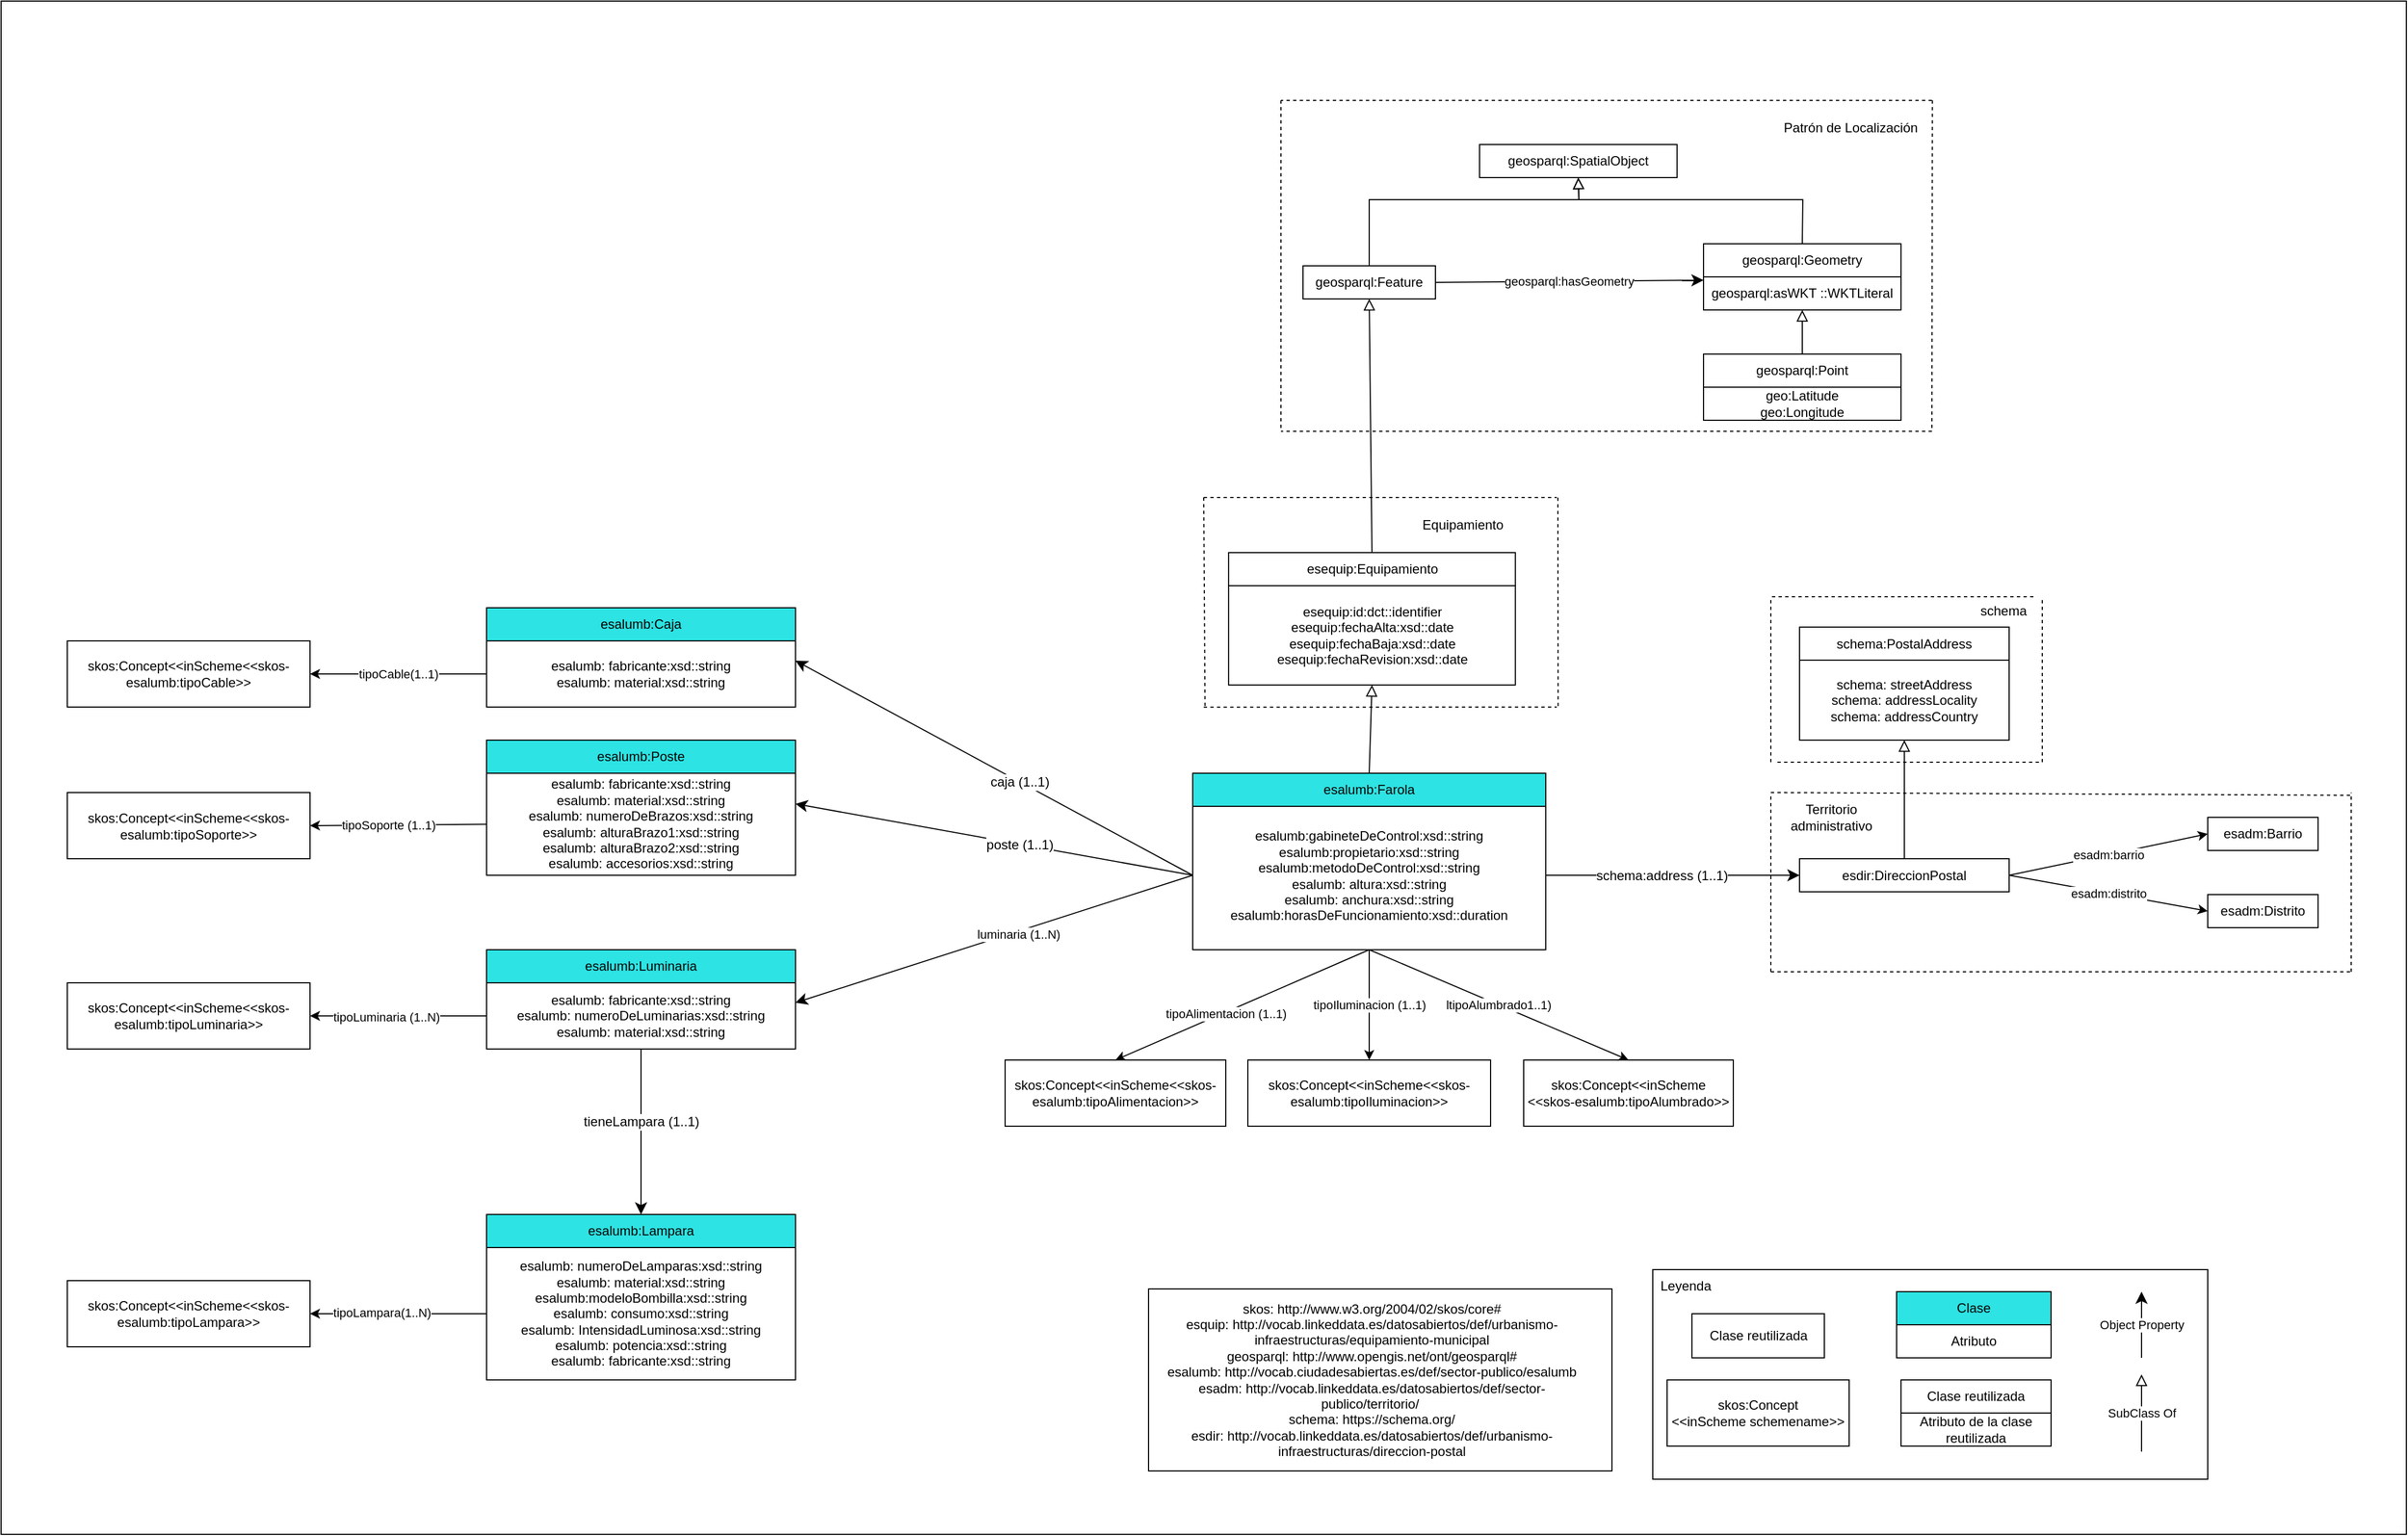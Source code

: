 <mxfile version="18.0.1" type="device"><diagram id="e428gesRJKgHhVkrDnYT" name="Página-2"><mxGraphModel dx="2932" dy="1818" grid="1" gridSize="10" guides="1" tooltips="1" connect="1" arrows="1" fold="1" page="1" pageScale="1" pageWidth="827" pageHeight="1169" math="0" shadow="0"><root><mxCell id="gFt_EBzvBKmSdwnH_T5e-0"/><mxCell id="gFt_EBzvBKmSdwnH_T5e-1" parent="gFt_EBzvBKmSdwnH_T5e-0"/><mxCell id="XdEI5NDgZPeJ_UVLR51M-0" value="" style="rounded=0;whiteSpace=wrap;html=1;" vertex="1" parent="gFt_EBzvBKmSdwnH_T5e-1"><mxGeometry x="-1190" y="-240" width="2180" height="1390" as="geometry"/></mxCell><mxCell id="wOGgkQfPhAHRgsVjdHP_-0" value="&lt;span&gt;esalumb:gabineteDeControl:xsd::string&lt;/span&gt;&lt;u&gt;&lt;br&gt;&lt;/u&gt;esalumb:propietario:xsd::string&lt;br&gt;esalumb:metodoDeControl:xsd::string&lt;br&gt;esalumb: altura:xsd::string&lt;br&gt;esalumb: anchura:xsd::string&lt;br&gt;esalumb:horasDeFuncionamiento:xsd::duration&lt;span&gt;&lt;br&gt;&lt;/span&gt;" style="rounded=0;whiteSpace=wrap;html=1;snapToPoint=1;points=[[0.1,0],[0.2,0],[0.3,0],[0.4,0],[0.5,0],[0.6,0],[0.7,0],[0.8,0],[0.9,0],[0,0.1],[0,0.3],[0,0.5],[0,0.7],[0,0.9],[0.1,1],[0.2,1],[0.3,1],[0.4,1],[0.5,1],[0.6,1],[0.7,1],[0.8,1],[0.9,1],[1,0.1],[1,0.3],[1,0.5],[1,0.7],[1,0.9]];" parent="gFt_EBzvBKmSdwnH_T5e-1" vertex="1"><mxGeometry x="-110" y="485" width="320" height="135" as="geometry"/></mxCell><mxCell id="wOGgkQfPhAHRgsVjdHP_-1" value="esalumb:Farola" style="rounded=0;whiteSpace=wrap;html=1;snapToPoint=1;points=[[0.1,0],[0.2,0],[0.3,0],[0.4,0],[0.5,0],[0.6,0],[0.7,0],[0.8,0],[0.9,0],[0,0.1],[0,0.3],[0,0.5],[0,0.7],[0,0.9],[0.1,1],[0.2,1],[0.3,1],[0.4,1],[0.5,1],[0.6,1],[0.7,1],[0.8,1],[0.9,1],[1,0.1],[1,0.3],[1,0.5],[1,0.7],[1,0.9]];fillColor=#2DE3E3;" parent="gFt_EBzvBKmSdwnH_T5e-1" vertex="1"><mxGeometry x="-110" y="460" width="320" height="30" as="geometry"/></mxCell><mxCell id="wOGgkQfPhAHRgsVjdHP_-4" value="esdir:DireccionPostal" style="rounded=0;whiteSpace=wrap;html=1;snapToPoint=1;points=[[0.1,0],[0.2,0],[0.3,0],[0.4,0],[0.5,0],[0.6,0],[0.7,0],[0.8,0],[0.9,0],[0,0.1],[0,0.3],[0,0.5],[0,0.7],[0,0.9],[0.1,1],[0.2,1],[0.3,1],[0.4,1],[0.5,1],[0.6,1],[0.7,1],[0.8,1],[0.9,1],[1,0.1],[1,0.3],[1,0.5],[1,0.7],[1,0.9]];fillColor=#FFFFFF;" parent="gFt_EBzvBKmSdwnH_T5e-1" vertex="1"><mxGeometry x="440" y="537.5" width="190" height="30" as="geometry"/></mxCell><mxCell id="DPqcts68qOre62kYzFas-4" style="edgeStyle=orthogonalEdgeStyle;rounded=0;orthogonalLoop=1;jettySize=auto;html=1;exitX=0.5;exitY=1;exitDx=0;exitDy=0;" parent="gFt_EBzvBKmSdwnH_T5e-1" source="wOGgkQfPhAHRgsVjdHP_-0" target="wOGgkQfPhAHRgsVjdHP_-0" edge="1"><mxGeometry relative="1" as="geometry"/></mxCell><mxCell id="qGrU05ty7huBXTV7_1Z9-4" value="esalumb: fabricante:xsd::string&lt;br&gt;esalumb: material:xsd::string" style="rounded=0;whiteSpace=wrap;html=1;snapToPoint=1;points=[[0.1,0],[0.2,0],[0.3,0],[0.4,0],[0.5,0],[0.6,0],[0.7,0],[0.8,0],[0.9,0],[0,0.1],[0,0.3],[0,0.5],[0,0.7],[0,0.9],[0.1,1],[0.2,1],[0.3,1],[0.4,1],[0.5,1],[0.6,1],[0.7,1],[0.8,1],[0.9,1],[1,0.1],[1,0.3],[1,0.5],[1,0.7],[1,0.9]];fillColor=#FFFFFF;" parent="gFt_EBzvBKmSdwnH_T5e-1" vertex="1"><mxGeometry x="-750" y="340" width="280" height="60" as="geometry"/></mxCell><mxCell id="qGrU05ty7huBXTV7_1Z9-5" value="esalumb:Caja" style="rounded=0;whiteSpace=wrap;html=1;snapToPoint=1;points=[[0.1,0],[0.2,0],[0.3,0],[0.4,0],[0.5,0],[0.6,0],[0.7,0],[0.8,0],[0.9,0],[0,0.1],[0,0.3],[0,0.5],[0,0.7],[0,0.9],[0.1,1],[0.2,1],[0.3,1],[0.4,1],[0.5,1],[0.6,1],[0.7,1],[0.8,1],[0.9,1],[1,0.1],[1,0.3],[1,0.5],[1,0.7],[1,0.9]];fillColor=#2DE3E3;" parent="gFt_EBzvBKmSdwnH_T5e-1" vertex="1"><mxGeometry x="-750" y="310" width="280" height="30" as="geometry"/></mxCell><mxCell id="qGrU05ty7huBXTV7_1Z9-6" value="esalumb: fabricante:xsd::string&lt;br&gt;esalumb: material:xsd::string&lt;br&gt;esalumb: numeroDeBrazos:xsd::string&lt;br&gt;esalumb: alturaBrazo1:xsd::string&lt;br&gt;esalumb: alturaBrazo2:xsd::string&lt;br&gt;esalumb: accesorios:xsd::string&lt;span&gt;&lt;br&gt;&lt;/span&gt;" style="rounded=0;whiteSpace=wrap;html=1;snapToPoint=1;points=[[0.1,0],[0.2,0],[0.3,0],[0.4,0],[0.5,0],[0.6,0],[0.7,0],[0.8,0],[0.9,0],[0,0.1],[0,0.3],[0,0.5],[0,0.7],[0,0.9],[0.1,1],[0.2,1],[0.3,1],[0.4,1],[0.5,1],[0.6,1],[0.7,1],[0.8,1],[0.9,1],[1,0.1],[1,0.3],[1,0.5],[1,0.7],[1,0.9]];fillColor=#FFFFFF;" parent="gFt_EBzvBKmSdwnH_T5e-1" vertex="1"><mxGeometry x="-750" y="460" width="280" height="92.5" as="geometry"/></mxCell><mxCell id="qGrU05ty7huBXTV7_1Z9-7" value="esalumb&lt;span&gt;:Poste&lt;/span&gt;" style="rounded=0;whiteSpace=wrap;html=1;snapToPoint=1;points=[[0.1,0],[0.2,0],[0.3,0],[0.4,0],[0.5,0],[0.6,0],[0.7,0],[0.8,0],[0.9,0],[0,0.1],[0,0.3],[0,0.5],[0,0.7],[0,0.9],[0.1,1],[0.2,1],[0.3,1],[0.4,1],[0.5,1],[0.6,1],[0.7,1],[0.8,1],[0.9,1],[1,0.1],[1,0.3],[1,0.5],[1,0.7],[1,0.9]];fillColor=#2DE3E3;" parent="gFt_EBzvBKmSdwnH_T5e-1" vertex="1"><mxGeometry x="-750" y="430" width="280" height="30" as="geometry"/></mxCell><mxCell id="qGrU05ty7huBXTV7_1Z9-10" value="esalumb: fabricante:xsd::string&lt;br&gt;esalumb: numeroDeLuminarias:xsd::string&lt;br&gt;esalumb: material:xsd::string&lt;span&gt;&lt;br&gt;&lt;/span&gt;" style="rounded=0;whiteSpace=wrap;html=1;snapToPoint=1;points=[[0.1,0],[0.2,0],[0.3,0],[0.4,0],[0.5,0],[0.6,0],[0.7,0],[0.8,0],[0.9,0],[0,0.1],[0,0.3],[0,0.5],[0,0.7],[0,0.9],[0.1,1],[0.2,1],[0.3,1],[0.4,1],[0.5,1],[0.6,1],[0.7,1],[0.8,1],[0.9,1],[1,0.1],[1,0.3],[1,0.5],[1,0.7],[1,0.9]];fillColor=#FFFFFF;" parent="gFt_EBzvBKmSdwnH_T5e-1" vertex="1"><mxGeometry x="-750" y="650" width="280" height="60" as="geometry"/></mxCell><mxCell id="qGrU05ty7huBXTV7_1Z9-11" value="esalumb&lt;span&gt;:Luminaria&lt;/span&gt;" style="rounded=0;whiteSpace=wrap;html=1;snapToPoint=1;points=[[0.1,0],[0.2,0],[0.3,0],[0.4,0],[0.5,0],[0.6,0],[0.7,0],[0.8,0],[0.9,0],[0,0.1],[0,0.3],[0,0.5],[0,0.7],[0,0.9],[0.1,1],[0.2,1],[0.3,1],[0.4,1],[0.5,1],[0.6,1],[0.7,1],[0.8,1],[0.9,1],[1,0.1],[1,0.3],[1,0.5],[1,0.7],[1,0.9]];fillColor=#2DE3E3;" parent="gFt_EBzvBKmSdwnH_T5e-1" vertex="1"><mxGeometry x="-750" y="620" width="280" height="30" as="geometry"/></mxCell><mxCell id="qGrU05ty7huBXTV7_1Z9-12" value="esalumb: numeroDeLamparas:xsd::string&lt;br&gt;esalumb: material:xsd::string&lt;br&gt;esalumb:modeloBombilla:xsd::string&lt;br&gt;esalumb: consumo:xsd::string&lt;br&gt;esalumb: IntensidadLuminosa:xsd::string&lt;br&gt;esalumb: potencia:xsd::string&lt;br&gt;esalumb: fabricante:xsd::string" style="rounded=0;whiteSpace=wrap;html=1;snapToPoint=1;points=[[0.1,0],[0.2,0],[0.3,0],[0.4,0],[0.5,0],[0.6,0],[0.7,0],[0.8,0],[0.9,0],[0,0.1],[0,0.3],[0,0.5],[0,0.7],[0,0.9],[0.1,1],[0.2,1],[0.3,1],[0.4,1],[0.5,1],[0.6,1],[0.7,1],[0.8,1],[0.9,1],[1,0.1],[1,0.3],[1,0.5],[1,0.7],[1,0.9]];fillColor=#FFFFFF;" parent="gFt_EBzvBKmSdwnH_T5e-1" vertex="1"><mxGeometry x="-750" y="890" width="280" height="120" as="geometry"/></mxCell><mxCell id="qGrU05ty7huBXTV7_1Z9-13" value="esalumb&lt;span&gt;:Lampara&lt;/span&gt;" style="rounded=0;whiteSpace=wrap;html=1;snapToPoint=1;points=[[0.1,0],[0.2,0],[0.3,0],[0.4,0],[0.5,0],[0.6,0],[0.7,0],[0.8,0],[0.9,0],[0,0.1],[0,0.3],[0,0.5],[0,0.7],[0,0.9],[0.1,1],[0.2,1],[0.3,1],[0.4,1],[0.5,1],[0.6,1],[0.7,1],[0.8,1],[0.9,1],[1,0.1],[1,0.3],[1,0.5],[1,0.7],[1,0.9]];fillColor=#2DE3E3;" parent="gFt_EBzvBKmSdwnH_T5e-1" vertex="1"><mxGeometry x="-750" y="860" width="280" height="30" as="geometry"/></mxCell><mxCell id="qGrU05ty7huBXTV7_1Z9-26" value="" style="endArrow=classic;html=1;exitX=1;exitY=0.5;exitDx=0;exitDy=0;entryX=0;entryY=0.5;entryDx=0;entryDy=0;endSize=8;arcSize=0;rounded=0;" parent="gFt_EBzvBKmSdwnH_T5e-1" source="wOGgkQfPhAHRgsVjdHP_-0" edge="1"><mxGeometry width="50" height="50" relative="1" as="geometry"><mxPoint x="110" y="405" as="sourcePoint"/><mxPoint x="440" y="552.505" as="targetPoint"/></mxGeometry></mxCell><mxCell id="qGrU05ty7huBXTV7_1Z9-27" value="schema:address (1..1)" style="text;html=1;align=center;verticalAlign=middle;resizable=0;points=[];labelBackgroundColor=#ffffff;fillColor=#FFFFFF;" parent="qGrU05ty7huBXTV7_1Z9-26" vertex="1" connectable="0"><mxGeometry x="-0.127" relative="1" as="geometry"><mxPoint x="4.17" as="offset"/></mxGeometry></mxCell><mxCell id="bHKJgjvmhFTb6MqbkRUl-0" value="" style="endArrow=classic;html=1;exitX=0;exitY=0.5;exitDx=0;exitDy=0;entryX=1;entryY=0.3;entryDx=0;entryDy=0;endSize=8;arcSize=0;rounded=0;" parent="gFt_EBzvBKmSdwnH_T5e-1" source="wOGgkQfPhAHRgsVjdHP_-0" target="qGrU05ty7huBXTV7_1Z9-4" edge="1"><mxGeometry width="50" height="50" relative="1" as="geometry"><mxPoint x="-100" y="450" as="sourcePoint"/><mxPoint x="97" y="450" as="targetPoint"/></mxGeometry></mxCell><mxCell id="bHKJgjvmhFTb6MqbkRUl-1" value="caja (1..1)" style="text;html=1;align=center;verticalAlign=middle;resizable=0;points=[];labelBackgroundColor=#ffffff;" parent="bHKJgjvmhFTb6MqbkRUl-0" vertex="1" connectable="0"><mxGeometry x="-0.127" relative="1" as="geometry"><mxPoint as="offset"/></mxGeometry></mxCell><mxCell id="bHKJgjvmhFTb6MqbkRUl-2" value="" style="endArrow=classic;html=1;exitX=0;exitY=0.5;exitDx=0;exitDy=0;entryX=1;entryY=0.3;entryDx=0;entryDy=0;endSize=8;arcSize=0;rounded=0;" parent="gFt_EBzvBKmSdwnH_T5e-1" source="wOGgkQfPhAHRgsVjdHP_-0" target="qGrU05ty7huBXTV7_1Z9-6" edge="1"><mxGeometry width="50" height="50" relative="1" as="geometry"><mxPoint x="-100" y="450" as="sourcePoint"/><mxPoint x="97" y="450" as="targetPoint"/></mxGeometry></mxCell><mxCell id="bHKJgjvmhFTb6MqbkRUl-3" value="poste (1..1)" style="text;html=1;align=center;verticalAlign=middle;resizable=0;points=[];labelBackgroundColor=#ffffff;" parent="bHKJgjvmhFTb6MqbkRUl-2" vertex="1" connectable="0"><mxGeometry x="-0.127" relative="1" as="geometry"><mxPoint as="offset"/></mxGeometry></mxCell><mxCell id="bHKJgjvmhFTb6MqbkRUl-4" value="" style="endArrow=classic;html=1;exitX=0;exitY=0.5;exitDx=0;exitDy=0;entryX=1;entryY=0.3;entryDx=0;entryDy=0;endSize=8;arcSize=0;rounded=0;" parent="gFt_EBzvBKmSdwnH_T5e-1" source="wOGgkQfPhAHRgsVjdHP_-0" target="qGrU05ty7huBXTV7_1Z9-10" edge="1"><mxGeometry width="50" height="50" relative="1" as="geometry"><mxPoint x="-100" y="450" as="sourcePoint"/><mxPoint x="97" y="450" as="targetPoint"/></mxGeometry></mxCell><mxCell id="bHKJgjvmhFTb6MqbkRUl-6" value="luminaria (1..N)" style="edgeLabel;html=1;align=center;verticalAlign=middle;resizable=0;points=[];" parent="bHKJgjvmhFTb6MqbkRUl-4" vertex="1" connectable="0"><mxGeometry x="-0.119" y="2" relative="1" as="geometry"><mxPoint as="offset"/></mxGeometry></mxCell><mxCell id="bHKJgjvmhFTb6MqbkRUl-9" value="geosparql:Feature" style="rounded=0;whiteSpace=wrap;html=1;snapToPoint=1;points=[[0.1,0],[0.2,0],[0.3,0],[0.4,0],[0.5,0],[0.6,0],[0.7,0],[0.8,0],[0.9,0],[0,0.1],[0,0.3],[0,0.5],[0,0.7],[0,0.9],[0.1,1],[0.2,1],[0.3,1],[0.4,1],[0.5,1],[0.6,1],[0.7,1],[0.8,1],[0.9,1],[1,0.1],[1,0.3],[1,0.5],[1,0.7],[1,0.9]];" parent="gFt_EBzvBKmSdwnH_T5e-1" vertex="1"><mxGeometry x="-10" y="2.274e-13" width="120" height="30" as="geometry"/></mxCell><mxCell id="bHKJgjvmhFTb6MqbkRUl-13" value="geosparql:asWKT ::WKTLiteral" style="rounded=0;whiteSpace=wrap;html=1;snapToPoint=1;points=[[0.1,0],[0.2,0],[0.3,0],[0.4,0],[0.5,0],[0.6,0],[0.7,0],[0.8,0],[0.9,0],[0,0.1],[0,0.3],[0,0.5],[0,0.7],[0,0.9],[0.1,1],[0.2,1],[0.3,1],[0.4,1],[0.5,1],[0.6,1],[0.7,1],[0.8,1],[0.9,1],[1,0.1],[1,0.3],[1,0.5],[1,0.7],[1,0.9]];" parent="gFt_EBzvBKmSdwnH_T5e-1" vertex="1"><mxGeometry x="353" y="10" width="179" height="30" as="geometry"/></mxCell><mxCell id="bHKJgjvmhFTb6MqbkRUl-14" value="geosparql:Geometry" style="rounded=0;whiteSpace=wrap;html=1;snapToPoint=1;points=[[0.1,0],[0.2,0],[0.3,0],[0.4,0],[0.5,0],[0.6,0],[0.7,0],[0.8,0],[0.9,0],[0,0.1],[0,0.3],[0,0.5],[0,0.7],[0,0.9],[0.1,1],[0.2,1],[0.3,1],[0.4,1],[0.5,1],[0.6,1],[0.7,1],[0.8,1],[0.9,1],[1,0.1],[1,0.3],[1,0.5],[1,0.7],[1,0.9]];" parent="gFt_EBzvBKmSdwnH_T5e-1" vertex="1"><mxGeometry x="353" y="-20.0" width="179" height="30" as="geometry"/></mxCell><mxCell id="bHKJgjvmhFTb6MqbkRUl-18" value="" style="endArrow=block;html=1;fontColor=#000099;endFill=0;endSize=8;arcSize=0;rounded=0;entryX=0.5;entryY=1;entryDx=0;entryDy=0;exitX=0.5;exitY=0;exitDx=0;exitDy=0;" parent="gFt_EBzvBKmSdwnH_T5e-1" source="bHKJgjvmhFTb6MqbkRUl-34" target="bHKJgjvmhFTb6MqbkRUl-13" edge="1"><mxGeometry width="50" height="50" relative="1" as="geometry"><mxPoint x="940" y="440" as="sourcePoint"/><mxPoint x="1040" y="333" as="targetPoint"/></mxGeometry></mxCell><mxCell id="bHKJgjvmhFTb6MqbkRUl-30" value="geosparql:hasGeometry" style="endArrow=classic;html=1;exitX=1;exitY=0.5;exitDx=0;exitDy=0;entryX=0;entryY=0.1;entryDx=0;entryDy=0;endSize=8;arcSize=0;rounded=0;" parent="gFt_EBzvBKmSdwnH_T5e-1" source="bHKJgjvmhFTb6MqbkRUl-9" target="bHKJgjvmhFTb6MqbkRUl-13" edge="1"><mxGeometry width="50" height="50" relative="1" as="geometry"><mxPoint x="600" y="305" as="sourcePoint"/><mxPoint x="790" y="305" as="targetPoint"/></mxGeometry></mxCell><mxCell id="bHKJgjvmhFTb6MqbkRUl-33" value="geo:Latitude&lt;br&gt;geo:Longitude" style="rounded=0;whiteSpace=wrap;html=1;snapToPoint=1;points=[[0.1,0],[0.2,0],[0.3,0],[0.4,0],[0.5,0],[0.6,0],[0.7,0],[0.8,0],[0.9,0],[0,0.1],[0,0.3],[0,0.5],[0,0.7],[0,0.9],[0.1,1],[0.2,1],[0.3,1],[0.4,1],[0.5,1],[0.6,1],[0.7,1],[0.8,1],[0.9,1],[1,0.1],[1,0.3],[1,0.5],[1,0.7],[1,0.9]];" parent="gFt_EBzvBKmSdwnH_T5e-1" vertex="1"><mxGeometry x="353" y="110.0" width="179" height="30" as="geometry"/></mxCell><mxCell id="bHKJgjvmhFTb6MqbkRUl-34" value="geosparql:Point" style="rounded=0;whiteSpace=wrap;html=1;snapToPoint=1;points=[[0.1,0],[0.2,0],[0.3,0],[0.4,0],[0.5,0],[0.6,0],[0.7,0],[0.8,0],[0.9,0],[0,0.1],[0,0.3],[0,0.5],[0,0.7],[0,0.9],[0.1,1],[0.2,1],[0.3,1],[0.4,1],[0.5,1],[0.6,1],[0.7,1],[0.8,1],[0.9,1],[1,0.1],[1,0.3],[1,0.5],[1,0.7],[1,0.9]];" parent="gFt_EBzvBKmSdwnH_T5e-1" vertex="1"><mxGeometry x="353" y="80.0" width="179" height="30" as="geometry"/></mxCell><mxCell id="IhY2I2tJhYC46PhCYdeF-5" value="geosparql:SpatialObject" style="rounded=0;whiteSpace=wrap;html=1;snapToPoint=1;points=[[0.1,0],[0.2,0],[0.3,0],[0.4,0],[0.5,0],[0.6,0],[0.7,0],[0.8,0],[0.9,0],[0,0.1],[0,0.3],[0,0.5],[0,0.7],[0,0.9],[0.1,1],[0.2,1],[0.3,1],[0.4,1],[0.5,1],[0.6,1],[0.7,1],[0.8,1],[0.9,1],[1,0.1],[1,0.3],[1,0.5],[1,0.7],[1,0.9]];" parent="gFt_EBzvBKmSdwnH_T5e-1" vertex="1"><mxGeometry x="150" y="-110.0" width="179" height="30" as="geometry"/></mxCell><mxCell id="pQOrDrD6G0cWitjIZptJ-0" value="" style="rounded=0;whiteSpace=wrap;html=1;" parent="gFt_EBzvBKmSdwnH_T5e-1" vertex="1"><mxGeometry x="307" y="910" width="503" height="190" as="geometry"/></mxCell><mxCell id="pQOrDrD6G0cWitjIZptJ-1" value="Clase reutilizada" style="rounded=0;whiteSpace=wrap;html=1;" parent="gFt_EBzvBKmSdwnH_T5e-1" vertex="1"><mxGeometry x="342.5" y="950" width="120" height="40" as="geometry"/></mxCell><mxCell id="pQOrDrD6G0cWitjIZptJ-3" value="Clase" style="rounded=0;whiteSpace=wrap;html=1;snapToPoint=1;points=[[0.1,0],[0.2,0],[0.3,0],[0.4,0],[0.5,0],[0.6,0],[0.7,0],[0.8,0],[0.9,0],[0,0.1],[0,0.3],[0,0.5],[0,0.7],[0,0.9],[0.1,1],[0.2,1],[0.3,1],[0.4,1],[0.5,1],[0.6,1],[0.7,1],[0.8,1],[0.9,1],[1,0.1],[1,0.3],[1,0.5],[1,0.7],[1,0.9]];fillColor=#2DE3E3;" parent="gFt_EBzvBKmSdwnH_T5e-1" vertex="1"><mxGeometry x="528" y="930" width="140" height="30" as="geometry"/></mxCell><mxCell id="pQOrDrD6G0cWitjIZptJ-4" value="Atributo" style="rounded=0;whiteSpace=wrap;html=1;snapToPoint=1;points=[[0.1,0],[0.2,0],[0.3,0],[0.4,0],[0.5,0],[0.6,0],[0.7,0],[0.8,0],[0.9,0],[0,0.1],[0,0.3],[0,0.5],[0,0.7],[0,0.9],[0.1,1],[0.2,1],[0.3,1],[0.4,1],[0.5,1],[0.6,1],[0.7,1],[0.8,1],[0.9,1],[1,0.1],[1,0.3],[1,0.5],[1,0.7],[1,0.9]];fillColor=#FFFFFF;" parent="gFt_EBzvBKmSdwnH_T5e-1" vertex="1"><mxGeometry x="528" y="960" width="140" height="30" as="geometry"/></mxCell><mxCell id="pQOrDrD6G0cWitjIZptJ-5" value="Atributo de la clase reutilizada" style="rounded=0;whiteSpace=wrap;html=1;snapToPoint=1;points=[[0.1,0],[0.2,0],[0.3,0],[0.4,0],[0.5,0],[0.6,0],[0.7,0],[0.8,0],[0.9,0],[0,0.1],[0,0.3],[0,0.5],[0,0.7],[0,0.9],[0.1,1],[0.2,1],[0.3,1],[0.4,1],[0.5,1],[0.6,1],[0.7,1],[0.8,1],[0.9,1],[1,0.1],[1,0.3],[1,0.5],[1,0.7],[1,0.9]];fillColor=#FFFFFF;" parent="gFt_EBzvBKmSdwnH_T5e-1" vertex="1"><mxGeometry x="532" y="1040" width="136" height="30" as="geometry"/></mxCell><mxCell id="pQOrDrD6G0cWitjIZptJ-6" value="Clase reutilizada" style="rounded=0;whiteSpace=wrap;html=1;snapToPoint=1;points=[[0.1,0],[0.2,0],[0.3,0],[0.4,0],[0.5,0],[0.6,0],[0.7,0],[0.8,0],[0.9,0],[0,0.1],[0,0.3],[0,0.5],[0,0.7],[0,0.9],[0.1,1],[0.2,1],[0.3,1],[0.4,1],[0.5,1],[0.6,1],[0.7,1],[0.8,1],[0.9,1],[1,0.1],[1,0.3],[1,0.5],[1,0.7],[1,0.9]];fillColor=#FFFFFF;" parent="gFt_EBzvBKmSdwnH_T5e-1" vertex="1"><mxGeometry x="532" y="1010" width="136" height="30" as="geometry"/></mxCell><mxCell id="pQOrDrD6G0cWitjIZptJ-8" value="Object Property" style="endArrow=classic;html=1;endSize=8;arcSize=0;rounded=0;" parent="gFt_EBzvBKmSdwnH_T5e-1" edge="1"><mxGeometry width="50" height="50" relative="1" as="geometry"><mxPoint x="750" y="990" as="sourcePoint"/><mxPoint x="750" y="930" as="targetPoint"/></mxGeometry></mxCell><mxCell id="pQOrDrD6G0cWitjIZptJ-16" value="&lt;span style=&quot;color: rgb(0 , 0 , 0)&quot;&gt;SubClass Of&lt;/span&gt;" style="endArrow=block;html=1;fontColor=#000099;exitX=0.5;exitY=0;exitDx=0;exitDy=0;endFill=0;entryX=0.5;entryY=1;entryDx=0;entryDy=0;endSize=8;arcSize=0;rounded=0;" parent="gFt_EBzvBKmSdwnH_T5e-1" edge="1"><mxGeometry width="50" height="50" relative="1" as="geometry"><mxPoint x="750" y="1075" as="sourcePoint"/><mxPoint x="750" y="1005" as="targetPoint"/></mxGeometry></mxCell><mxCell id="pQOrDrD6G0cWitjIZptJ-19" value="Leyenda" style="text;html=1;strokeColor=none;fillColor=none;align=center;verticalAlign=middle;whiteSpace=wrap;rounded=0;" parent="gFt_EBzvBKmSdwnH_T5e-1" vertex="1"><mxGeometry x="307" y="910" width="60" height="30" as="geometry"/></mxCell><mxCell id="9bl74Zb8ZhMn1Q-J3hvB-4" value="esequip:Equipamiento" style="rounded=0;whiteSpace=wrap;html=1;snapToPoint=1;points=[[0.1,0],[0.2,0],[0.3,0],[0.4,0],[0.5,0],[0.6,0],[0.7,0],[0.8,0],[0.9,0],[0,0.1],[0,0.3],[0,0.5],[0,0.7],[0,0.9],[0.1,1],[0.2,1],[0.3,1],[0.4,1],[0.5,1],[0.6,1],[0.7,1],[0.8,1],[0.9,1],[1,0.1],[1,0.3],[1,0.5],[1,0.7],[1,0.9]];" parent="gFt_EBzvBKmSdwnH_T5e-1" vertex="1"><mxGeometry x="-77.44" y="260" width="259.87" height="30" as="geometry"/></mxCell><mxCell id="9bl74Zb8ZhMn1Q-J3hvB-5" value="" style="endArrow=classic;html=1;exitX=0.5;exitY=1;exitDx=0;exitDy=0;entryX=0.5;entryY=0;entryDx=0;entryDy=0;endSize=8;arcSize=0;rounded=0;" parent="gFt_EBzvBKmSdwnH_T5e-1" source="qGrU05ty7huBXTV7_1Z9-10" target="qGrU05ty7huBXTV7_1Z9-13" edge="1"><mxGeometry width="50" height="50" relative="1" as="geometry"><mxPoint x="-350" y="580" as="sourcePoint"/><mxPoint x="-153" y="580" as="targetPoint"/></mxGeometry></mxCell><mxCell id="9bl74Zb8ZhMn1Q-J3hvB-6" value="tieneLampara (1..1)" style="text;html=1;align=center;verticalAlign=middle;resizable=0;points=[];labelBackgroundColor=#ffffff;" parent="9bl74Zb8ZhMn1Q-J3hvB-5" vertex="1" connectable="0"><mxGeometry x="-0.127" relative="1" as="geometry"><mxPoint as="offset"/></mxGeometry></mxCell><mxCell id="9bl74Zb8ZhMn1Q-J3hvB-10" value="" style="endArrow=block;html=1;fontColor=#000099;endFill=0;endSize=8;arcSize=0;rounded=0;entryX=0.5;entryY=1;entryDx=0;entryDy=0;exitX=0.5;exitY=0;exitDx=0;exitDy=0;" parent="gFt_EBzvBKmSdwnH_T5e-1" source="wOGgkQfPhAHRgsVjdHP_-1" target="9bl74Zb8ZhMn1Q-J3hvB-3" edge="1"><mxGeometry width="50" height="50" relative="1" as="geometry"><mxPoint x="120" y="680" as="sourcePoint"/><mxPoint x="49.5" y="770" as="targetPoint"/></mxGeometry></mxCell><mxCell id="ZgUkzQID7uLGxqjKA6jz-4" value="Patrón de Localización" style="text;html=1;strokeColor=none;fillColor=none;align=center;verticalAlign=middle;whiteSpace=wrap;rounded=0;" parent="gFt_EBzvBKmSdwnH_T5e-1" vertex="1"><mxGeometry x="416" y="-140" width="140.5" height="30" as="geometry"/></mxCell><mxCell id="ZgUkzQID7uLGxqjKA6jz-9" value="Equipamiento" style="text;html=1;strokeColor=none;fillColor=none;align=center;verticalAlign=middle;whiteSpace=wrap;rounded=0;" parent="gFt_EBzvBKmSdwnH_T5e-1" vertex="1"><mxGeometry x="80" y="220" width="110" height="30" as="geometry"/></mxCell><mxCell id="9bl74Zb8ZhMn1Q-J3hvB-3" value="esequip:id:dct::identifier&lt;br&gt;esequip:fechaAlta:xsd::date&lt;br&gt;esequip:fechaBaja:xsd::date&lt;br&gt;esequip:fechaRevision:xsd::date" style="rounded=0;whiteSpace=wrap;html=1;snapToPoint=1;points=[[0.1,0],[0.2,0],[0.3,0],[0.4,0],[0.5,0],[0.6,0],[0.7,0],[0.8,0],[0.9,0],[0,0.1],[0,0.3],[0,0.5],[0,0.7],[0,0.9],[0.1,1],[0.2,1],[0.3,1],[0.4,1],[0.5,1],[0.6,1],[0.7,1],[0.8,1],[0.9,1],[1,0.1],[1,0.3],[1,0.5],[1,0.7],[1,0.9]];" parent="gFt_EBzvBKmSdwnH_T5e-1" vertex="1"><mxGeometry x="-77.44" y="290" width="259.87" height="90" as="geometry"/></mxCell><mxCell id="F7zj1IGawAUC-YgU3Szz-5" value="skos:Concept&amp;lt;&amp;lt;inScheme&amp;lt;&amp;lt;skos-esalumb:tipoIluminacion&amp;gt;&amp;gt;" style="rounded=0;whiteSpace=wrap;html=1;" parent="gFt_EBzvBKmSdwnH_T5e-1" vertex="1"><mxGeometry x="-60" y="720" width="220" height="60" as="geometry"/></mxCell><mxCell id="F7zj1IGawAUC-YgU3Szz-6" value="skos:Concept&amp;lt;&amp;lt;inScheme&lt;br&gt;&amp;lt;&amp;lt;skos-esalumb:tipoAlumbrado&amp;gt;&amp;gt;" style="rounded=0;whiteSpace=wrap;html=1;" parent="gFt_EBzvBKmSdwnH_T5e-1" vertex="1"><mxGeometry x="190" y="720" width="190" height="60" as="geometry"/></mxCell><mxCell id="F7zj1IGawAUC-YgU3Szz-7" value="skos:Concept&amp;lt;&amp;lt;inScheme&amp;lt;&amp;lt;skos-esalumb:tipoAlimentacion&amp;gt;&amp;gt;" style="rounded=0;whiteSpace=wrap;html=1;" parent="gFt_EBzvBKmSdwnH_T5e-1" vertex="1"><mxGeometry x="-280" y="720" width="200" height="60" as="geometry"/></mxCell><mxCell id="OZpx7c7yXWTA_iKWI5jT-0" value="skos:Concept&amp;lt;&amp;lt;inScheme&amp;lt;&amp;lt;skos-esalumb:tipoSoporte&amp;gt;&amp;gt;" style="rounded=0;whiteSpace=wrap;html=1;" parent="gFt_EBzvBKmSdwnH_T5e-1" vertex="1"><mxGeometry x="-1130" y="477.5" width="220" height="60" as="geometry"/></mxCell><mxCell id="OZpx7c7yXWTA_iKWI5jT-1" value="skos:Concept&amp;lt;&amp;lt;inScheme&amp;lt;&amp;lt;skos-esalumb:tipoLuminaria&amp;gt;&amp;gt;" style="rounded=0;whiteSpace=wrap;html=1;" parent="gFt_EBzvBKmSdwnH_T5e-1" vertex="1"><mxGeometry x="-1130" y="650" width="220" height="60" as="geometry"/></mxCell><mxCell id="OZpx7c7yXWTA_iKWI5jT-2" value="skos:Concept&amp;lt;&amp;lt;inScheme&amp;lt;&amp;lt;skos-esalumb:tipoLampara&amp;gt;&amp;gt;" style="rounded=0;whiteSpace=wrap;html=1;" parent="gFt_EBzvBKmSdwnH_T5e-1" vertex="1"><mxGeometry x="-1130" y="920" width="220" height="60" as="geometry"/></mxCell><mxCell id="OZpx7c7yXWTA_iKWI5jT-3" style="edgeStyle=orthogonalEdgeStyle;rounded=0;orthogonalLoop=1;jettySize=auto;html=1;exitX=0.5;exitY=1;exitDx=0;exitDy=0;" parent="gFt_EBzvBKmSdwnH_T5e-1" source="F7zj1IGawAUC-YgU3Szz-6" target="F7zj1IGawAUC-YgU3Szz-6" edge="1"><mxGeometry relative="1" as="geometry"/></mxCell><mxCell id="OZpx7c7yXWTA_iKWI5jT-4" value="ltipoAlumbrado1..1)" style="endArrow=classic;html=1;rounded=0;exitX=0.5;exitY=1;exitDx=0;exitDy=0;entryX=0.5;entryY=0;entryDx=0;entryDy=0;" parent="gFt_EBzvBKmSdwnH_T5e-1" source="wOGgkQfPhAHRgsVjdHP_-0" target="F7zj1IGawAUC-YgU3Szz-6" edge="1"><mxGeometry width="50" height="50" relative="1" as="geometry"><mxPoint x="80" y="800" as="sourcePoint"/><mxPoint x="130" y="750" as="targetPoint"/></mxGeometry></mxCell><mxCell id="OZpx7c7yXWTA_iKWI5jT-5" value="tipoIluminacion (1..1)" style="endArrow=classic;html=1;rounded=0;exitX=0.5;exitY=1;exitDx=0;exitDy=0;" parent="gFt_EBzvBKmSdwnH_T5e-1" source="wOGgkQfPhAHRgsVjdHP_-0" target="F7zj1IGawAUC-YgU3Szz-5" edge="1"><mxGeometry width="50" height="50" relative="1" as="geometry"><mxPoint x="80" y="800" as="sourcePoint"/><mxPoint x="130" y="750" as="targetPoint"/></mxGeometry></mxCell><mxCell id="OZpx7c7yXWTA_iKWI5jT-6" value="" style="endArrow=classic;html=1;rounded=0;entryX=0.5;entryY=0;entryDx=0;entryDy=0;" parent="gFt_EBzvBKmSdwnH_T5e-1" target="F7zj1IGawAUC-YgU3Szz-7" edge="1"><mxGeometry width="50" height="50" relative="1" as="geometry"><mxPoint x="50" y="620" as="sourcePoint"/><mxPoint x="130" y="750" as="targetPoint"/></mxGeometry></mxCell><mxCell id="OZpx7c7yXWTA_iKWI5jT-7" value="tipoAlimentacion (1..1)" style="edgeLabel;html=1;align=center;verticalAlign=middle;resizable=0;points=[];" parent="OZpx7c7yXWTA_iKWI5jT-6" vertex="1" connectable="0"><mxGeometry x="0.142" y="1" relative="1" as="geometry"><mxPoint as="offset"/></mxGeometry></mxCell><mxCell id="OZpx7c7yXWTA_iKWI5jT-8" value="" style="endArrow=classic;html=1;rounded=0;exitX=0;exitY=0.5;exitDx=0;exitDy=0;entryX=1;entryY=0.5;entryDx=0;entryDy=0;" parent="gFt_EBzvBKmSdwnH_T5e-1" source="qGrU05ty7huBXTV7_1Z9-6" target="OZpx7c7yXWTA_iKWI5jT-0" edge="1"><mxGeometry width="50" height="50" relative="1" as="geometry"><mxPoint x="-650" y="400" as="sourcePoint"/><mxPoint x="-600" y="350" as="targetPoint"/></mxGeometry></mxCell><mxCell id="OZpx7c7yXWTA_iKWI5jT-9" value="tipoSoporte (1..1)" style="edgeLabel;html=1;align=center;verticalAlign=middle;resizable=0;points=[];" parent="OZpx7c7yXWTA_iKWI5jT-8" vertex="1" connectable="0"><mxGeometry x="0.333" relative="1" as="geometry"><mxPoint x="17" as="offset"/></mxGeometry></mxCell><mxCell id="OZpx7c7yXWTA_iKWI5jT-10" value="" style="endArrow=classic;html=1;rounded=0;exitX=0;exitY=0.5;exitDx=0;exitDy=0;entryX=1;entryY=0.5;entryDx=0;entryDy=0;" parent="gFt_EBzvBKmSdwnH_T5e-1" source="qGrU05ty7huBXTV7_1Z9-10" target="OZpx7c7yXWTA_iKWI5jT-1" edge="1"><mxGeometry width="50" height="50" relative="1" as="geometry"><mxPoint x="-650" y="400" as="sourcePoint"/><mxPoint x="-600" y="350" as="targetPoint"/></mxGeometry></mxCell><mxCell id="OZpx7c7yXWTA_iKWI5jT-11" value="tipoLuminaria (1..N)" style="edgeLabel;html=1;align=center;verticalAlign=middle;resizable=0;points=[];" parent="OZpx7c7yXWTA_iKWI5jT-10" vertex="1" connectable="0"><mxGeometry x="0.145" y="1" relative="1" as="geometry"><mxPoint as="offset"/></mxGeometry></mxCell><mxCell id="OZpx7c7yXWTA_iKWI5jT-12" value="" style="endArrow=classic;html=1;rounded=0;exitX=0;exitY=0.5;exitDx=0;exitDy=0;entryX=1;entryY=0.5;entryDx=0;entryDy=0;" parent="gFt_EBzvBKmSdwnH_T5e-1" source="qGrU05ty7huBXTV7_1Z9-12" target="OZpx7c7yXWTA_iKWI5jT-2" edge="1"><mxGeometry width="50" height="50" relative="1" as="geometry"><mxPoint x="-650" y="700" as="sourcePoint"/><mxPoint x="-600" y="650" as="targetPoint"/></mxGeometry></mxCell><mxCell id="OZpx7c7yXWTA_iKWI5jT-13" value="tipoLampara(1..N)" style="edgeLabel;html=1;align=center;verticalAlign=middle;resizable=0;points=[];" parent="OZpx7c7yXWTA_iKWI5jT-12" vertex="1" connectable="0"><mxGeometry x="0.207" y="-1" relative="1" as="geometry"><mxPoint x="1" as="offset"/></mxGeometry></mxCell><mxCell id="OZpx7c7yXWTA_iKWI5jT-14" value="skos:Concept&lt;br&gt;&amp;lt;&amp;lt;inScheme schemename&amp;gt;&amp;gt;" style="rounded=0;whiteSpace=wrap;html=1;" parent="gFt_EBzvBKmSdwnH_T5e-1" vertex="1"><mxGeometry x="320" y="1010" width="165" height="60" as="geometry"/></mxCell><mxCell id="NA6J5VV9slNVHM2t9638-6" value="skos:Concept&amp;lt;&amp;lt;inScheme&amp;lt;&amp;lt;skos-esalumb:tipoCable&amp;gt;&amp;gt;" style="rounded=0;whiteSpace=wrap;html=1;" parent="gFt_EBzvBKmSdwnH_T5e-1" vertex="1"><mxGeometry x="-1130" y="340" width="220" height="60" as="geometry"/></mxCell><mxCell id="NA6J5VV9slNVHM2t9638-8" value="tipoCable(1..1)" style="endArrow=classic;html=1;rounded=0;exitX=0;exitY=0.5;exitDx=0;exitDy=0;entryX=1;entryY=0.5;entryDx=0;entryDy=0;" parent="gFt_EBzvBKmSdwnH_T5e-1" source="qGrU05ty7huBXTV7_1Z9-4" target="NA6J5VV9slNVHM2t9638-6" edge="1"><mxGeometry width="50" height="50" relative="1" as="geometry"><mxPoint x="-650" y="260" as="sourcePoint"/><mxPoint x="-600" y="210" as="targetPoint"/></mxGeometry></mxCell><mxCell id="nC56H7w24lw8MzEXLJ_0-0" value="" style="endArrow=none;dashed=1;html=1;rounded=0;" parent="gFt_EBzvBKmSdwnH_T5e-1" edge="1"><mxGeometry width="50" height="50" relative="1" as="geometry"><mxPoint x="-100" y="210" as="sourcePoint"/><mxPoint x="220" y="210" as="targetPoint"/><Array as="points"><mxPoint x="-20" y="210"/></Array></mxGeometry></mxCell><mxCell id="nC56H7w24lw8MzEXLJ_0-1" value="" style="endArrow=none;dashed=1;html=1;rounded=0;exitX=0.348;exitY=0.107;exitDx=0;exitDy=0;exitPerimeter=0;" parent="gFt_EBzvBKmSdwnH_T5e-1" edge="1"><mxGeometry width="50" height="50" relative="1" as="geometry"><mxPoint x="-100.0" y="400.17" as="sourcePoint"/><mxPoint x="220" y="400" as="targetPoint"/></mxGeometry></mxCell><mxCell id="nC56H7w24lw8MzEXLJ_0-2" value="" style="endArrow=none;dashed=1;html=1;rounded=0;" parent="gFt_EBzvBKmSdwnH_T5e-1" edge="1"><mxGeometry width="50" height="50" relative="1" as="geometry"><mxPoint x="-100" y="210" as="sourcePoint"/><mxPoint x="-98.8" y="400" as="targetPoint"/></mxGeometry></mxCell><mxCell id="nC56H7w24lw8MzEXLJ_0-3" value="" style="endArrow=none;dashed=1;html=1;rounded=0;" parent="gFt_EBzvBKmSdwnH_T5e-1" edge="1"><mxGeometry width="50" height="50" relative="1" as="geometry"><mxPoint x="221" y="210.17" as="sourcePoint"/><mxPoint x="221.2" y="400" as="targetPoint"/></mxGeometry></mxCell><mxCell id="nC56H7w24lw8MzEXLJ_0-5" value="" style="endArrow=none;dashed=1;html=1;rounded=0;exitX=0.478;exitY=0.076;exitDx=0;exitDy=0;exitPerimeter=0;entryX=0.478;entryY=0.305;entryDx=0;entryDy=0;entryPerimeter=0;" parent="gFt_EBzvBKmSdwnH_T5e-1" edge="1"><mxGeometry width="50" height="50" relative="1" as="geometry"><mxPoint x="-30.0" y="-150.0" as="sourcePoint"/><mxPoint x="-30.0" y="149.99" as="targetPoint"/></mxGeometry></mxCell><mxCell id="nC56H7w24lw8MzEXLJ_0-6" value="" style="endArrow=none;dashed=1;html=1;rounded=0;" parent="gFt_EBzvBKmSdwnH_T5e-1" edge="1"><mxGeometry width="50" height="50" relative="1" as="geometry"><mxPoint x="560.4" y="-150" as="sourcePoint"/><mxPoint x="560.0" y="150.0" as="targetPoint"/></mxGeometry></mxCell><mxCell id="nC56H7w24lw8MzEXLJ_0-7" value="" style="endArrow=none;dashed=1;html=1;rounded=0;" parent="gFt_EBzvBKmSdwnH_T5e-1" edge="1"><mxGeometry width="50" height="50" relative="1" as="geometry"><mxPoint x="560" y="150" as="sourcePoint"/><mxPoint x="-30" y="150" as="targetPoint"/></mxGeometry></mxCell><mxCell id="nC56H7w24lw8MzEXLJ_0-8" value="" style="endArrow=none;dashed=1;html=1;rounded=0;" parent="gFt_EBzvBKmSdwnH_T5e-1" edge="1"><mxGeometry width="50" height="50" relative="1" as="geometry"><mxPoint x="560" y="-150" as="sourcePoint"/><mxPoint x="-30.0" y="-150" as="targetPoint"/></mxGeometry></mxCell><mxCell id="K_0UM22N3WhIrkXC1Id2-0" value="" style="rounded=0;whiteSpace=wrap;html=1;" parent="gFt_EBzvBKmSdwnH_T5e-1" vertex="1"><mxGeometry x="-150" y="927.5" width="420" height="165" as="geometry"/></mxCell><mxCell id="K_0UM22N3WhIrkXC1Id2-1" value="skos: http://www.w3.org/2004/02/skos/core#&lt;br&gt;esquip: http://vocab.linkeddata.es/datosabiertos/def/urbanismo-infraestructuras/equipamiento-municipal&lt;br&gt;geosparql: http://www.opengis.net/ont/geosparql#&lt;br&gt;esalumb: http://vocab.ciudadesabiertas.es/def/sector-publico/esalumb&lt;br&gt;esadm: http://vocab.linkeddata.es/datosabiertos/def/sector-publico/territorio/&amp;nbsp;&lt;br&gt;schema: https://schema.org/&lt;br&gt;esdir: http://vocab.linkeddata.es/datosabiertos/def/urbanismo-infraestructuras/direccion-postal" style="text;html=1;strokeColor=none;fillColor=none;align=center;verticalAlign=middle;whiteSpace=wrap;rounded=0;" parent="gFt_EBzvBKmSdwnH_T5e-1" vertex="1"><mxGeometry x="-150" y="930" width="405" height="160" as="geometry"/></mxCell><mxCell id="k9WHnQiT3bCkvixAT6jK-0" value="schema:PostalAddress" style="rounded=0;whiteSpace=wrap;html=1;snapToPoint=1;points=[[0.1,0],[0.2,0],[0.3,0],[0.4,0],[0.5,0],[0.6,0],[0.7,0],[0.8,0],[0.9,0],[0,0.1],[0,0.3],[0,0.5],[0,0.7],[0,0.9],[0.1,1],[0.2,1],[0.3,1],[0.4,1],[0.5,1],[0.6,1],[0.7,1],[0.8,1],[0.9,1],[1,0.1],[1,0.3],[1,0.5],[1,0.7],[1,0.9]];fillColor=#FFFFFF;" parent="gFt_EBzvBKmSdwnH_T5e-1" vertex="1"><mxGeometry x="440" y="327.5" width="190" height="30" as="geometry"/></mxCell><mxCell id="k9WHnQiT3bCkvixAT6jK-1" value="schema: streetAddress&lt;br&gt;schema: addressLocality&lt;br&gt;schema: addressCountry" style="rounded=0;whiteSpace=wrap;html=1;snapToPoint=1;points=[[0.1,0],[0.2,0],[0.3,0],[0.4,0],[0.5,0],[0.6,0],[0.7,0],[0.8,0],[0.9,0],[0,0.1],[0,0.3],[0,0.5],[0,0.7],[0,0.9],[0.1,1],[0.2,1],[0.3,1],[0.4,1],[0.5,1],[0.6,1],[0.7,1],[0.8,1],[0.9,1],[1,0.1],[1,0.3],[1,0.5],[1,0.7],[1,0.9]];" parent="gFt_EBzvBKmSdwnH_T5e-1" vertex="1"><mxGeometry x="440" y="357.5" width="190" height="72.5" as="geometry"/></mxCell><mxCell id="k9WHnQiT3bCkvixAT6jK-2" value="" style="endArrow=block;html=1;fontColor=#000099;endFill=0;endSize=8;arcSize=0;rounded=0;entryX=0.5;entryY=1;entryDx=0;entryDy=0;exitX=0.5;exitY=0;exitDx=0;exitDy=0;" parent="gFt_EBzvBKmSdwnH_T5e-1" source="wOGgkQfPhAHRgsVjdHP_-4" target="k9WHnQiT3bCkvixAT6jK-1" edge="1"><mxGeometry width="50" height="50" relative="1" as="geometry"><mxPoint x="630" y="552.505" as="sourcePoint"/><mxPoint x="879.5" y="220" as="targetPoint"/></mxGeometry></mxCell><mxCell id="k9WHnQiT3bCkvixAT6jK-4" value="" style="endArrow=block;html=1;fontColor=#000099;endFill=0;endSize=8;arcSize=0;rounded=0;entryX=0.5;entryY=1;entryDx=0;entryDy=0;exitX=0.5;exitY=0;exitDx=0;exitDy=0;" parent="gFt_EBzvBKmSdwnH_T5e-1" source="9bl74Zb8ZhMn1Q-J3hvB-4" target="bHKJgjvmhFTb6MqbkRUl-9" edge="1"><mxGeometry width="50" height="50" relative="1" as="geometry"><mxPoint x="535" y="190" as="sourcePoint"/><mxPoint x="770" y="562.51" as="targetPoint"/></mxGeometry></mxCell><mxCell id="yewsZryOzEuyyaACCCh8-0" value="esadm:Barrio" style="rounded=0;whiteSpace=wrap;html=1;snapToPoint=1;points=[[0.1,0],[0.2,0],[0.3,0],[0.4,0],[0.5,0],[0.6,0],[0.7,0],[0.8,0],[0.9,0],[0,0.1],[0,0.3],[0,0.5],[0,0.7],[0,0.9],[0.1,1],[0.2,1],[0.3,1],[0.4,1],[0.5,1],[0.6,1],[0.7,1],[0.8,1],[0.9,1],[1,0.1],[1,0.3],[1,0.5],[1,0.7],[1,0.9]];fillColor=#FFFFFF;" parent="gFt_EBzvBKmSdwnH_T5e-1" vertex="1"><mxGeometry x="810" y="500" width="100" height="30" as="geometry"/></mxCell><mxCell id="yewsZryOzEuyyaACCCh8-1" value="esadm:Distrito" style="rounded=0;whiteSpace=wrap;html=1;snapToPoint=1;points=[[0.1,0],[0.2,0],[0.3,0],[0.4,0],[0.5,0],[0.6,0],[0.7,0],[0.8,0],[0.9,0],[0,0.1],[0,0.3],[0,0.5],[0,0.7],[0,0.9],[0.1,1],[0.2,1],[0.3,1],[0.4,1],[0.5,1],[0.6,1],[0.7,1],[0.8,1],[0.9,1],[1,0.1],[1,0.3],[1,0.5],[1,0.7],[1,0.9]];fillColor=#FFFFFF;" parent="gFt_EBzvBKmSdwnH_T5e-1" vertex="1"><mxGeometry x="810" y="570" width="100" height="30" as="geometry"/></mxCell><mxCell id="yewsZryOzEuyyaACCCh8-3" value="esadm:barrio" style="endArrow=classic;html=1;rounded=0;exitX=1;exitY=0.5;exitDx=0;exitDy=0;entryX=0;entryY=0.5;entryDx=0;entryDy=0;" parent="gFt_EBzvBKmSdwnH_T5e-1" source="wOGgkQfPhAHRgsVjdHP_-4" target="yewsZryOzEuyyaACCCh8-0" edge="1"><mxGeometry width="50" height="50" relative="1" as="geometry"><mxPoint x="700" y="660" as="sourcePoint"/><mxPoint x="750" y="610" as="targetPoint"/></mxGeometry></mxCell><mxCell id="yewsZryOzEuyyaACCCh8-4" value="esadm:distrito" style="endArrow=classic;html=1;rounded=0;exitX=1;exitY=0.5;exitDx=0;exitDy=0;entryX=0;entryY=0.5;entryDx=0;entryDy=0;" parent="gFt_EBzvBKmSdwnH_T5e-1" source="wOGgkQfPhAHRgsVjdHP_-4" target="yewsZryOzEuyyaACCCh8-1" edge="1"><mxGeometry width="50" height="50" relative="1" as="geometry"><mxPoint x="700" y="660" as="sourcePoint"/><mxPoint x="750" y="610" as="targetPoint"/></mxGeometry></mxCell><mxCell id="yewsZryOzEuyyaACCCh8-5" value="" style="endArrow=none;dashed=1;html=1;rounded=0;" parent="gFt_EBzvBKmSdwnH_T5e-1" edge="1"><mxGeometry width="50" height="50" relative="1" as="geometry"><mxPoint x="414" y="640" as="sourcePoint"/><mxPoint x="414" y="480" as="targetPoint"/></mxGeometry></mxCell><mxCell id="yewsZryOzEuyyaACCCh8-6" value="" style="endArrow=none;dashed=1;html=1;rounded=0;" parent="gFt_EBzvBKmSdwnH_T5e-1" edge="1"><mxGeometry width="50" height="50" relative="1" as="geometry"><mxPoint x="940" y="640" as="sourcePoint"/><mxPoint x="940" y="477.5" as="targetPoint"/></mxGeometry></mxCell><mxCell id="yewsZryOzEuyyaACCCh8-7" value="" style="endArrow=none;dashed=1;html=1;rounded=0;" parent="gFt_EBzvBKmSdwnH_T5e-1" edge="1"><mxGeometry width="50" height="50" relative="1" as="geometry"><mxPoint x="414" y="640" as="sourcePoint"/><mxPoint x="940" y="640" as="targetPoint"/></mxGeometry></mxCell><mxCell id="yewsZryOzEuyyaACCCh8-8" value="" style="endArrow=none;dashed=1;html=1;rounded=0;" parent="gFt_EBzvBKmSdwnH_T5e-1" edge="1"><mxGeometry width="50" height="50" relative="1" as="geometry"><mxPoint x="414" y="477.5" as="sourcePoint"/><mxPoint x="940" y="480" as="targetPoint"/></mxGeometry></mxCell><mxCell id="yewsZryOzEuyyaACCCh8-10" value="Territorio administrativo" style="text;html=1;strokeColor=none;fillColor=none;align=center;verticalAlign=middle;whiteSpace=wrap;rounded=0;" parent="gFt_EBzvBKmSdwnH_T5e-1" vertex="1"><mxGeometry x="414" y="485" width="110" height="30" as="geometry"/></mxCell><mxCell id="RVd6oMaJHXJrc8dk2nie-0" value="" style="endArrow=none;dashed=1;html=1;rounded=0;" parent="gFt_EBzvBKmSdwnH_T5e-1" edge="1"><mxGeometry width="50" height="50" relative="1" as="geometry"><mxPoint x="660" y="450" as="sourcePoint"/><mxPoint x="660" y="300" as="targetPoint"/></mxGeometry></mxCell><mxCell id="RVd6oMaJHXJrc8dk2nie-1" value="" style="endArrow=none;dashed=1;html=1;rounded=0;" parent="gFt_EBzvBKmSdwnH_T5e-1" edge="1"><mxGeometry width="50" height="50" relative="1" as="geometry"><mxPoint x="414" y="450" as="sourcePoint"/><mxPoint x="414" y="300" as="targetPoint"/></mxGeometry></mxCell><mxCell id="RVd6oMaJHXJrc8dk2nie-2" value="" style="endArrow=none;dashed=1;html=1;rounded=0;" parent="gFt_EBzvBKmSdwnH_T5e-1" edge="1"><mxGeometry width="50" height="50" relative="1" as="geometry"><mxPoint x="420" y="450" as="sourcePoint"/><mxPoint x="660" y="450" as="targetPoint"/></mxGeometry></mxCell><mxCell id="RVd6oMaJHXJrc8dk2nie-3" value="" style="endArrow=none;dashed=1;html=1;rounded=0;" parent="gFt_EBzvBKmSdwnH_T5e-1" edge="1"><mxGeometry width="50" height="50" relative="1" as="geometry"><mxPoint x="415" y="300" as="sourcePoint"/><mxPoint x="655" y="300" as="targetPoint"/></mxGeometry></mxCell><mxCell id="RVd6oMaJHXJrc8dk2nie-4" value="schema" style="text;html=1;strokeColor=none;fillColor=none;align=center;verticalAlign=middle;whiteSpace=wrap;rounded=0;" parent="gFt_EBzvBKmSdwnH_T5e-1" vertex="1"><mxGeometry x="595" y="297.5" width="60" height="30" as="geometry"/></mxCell><mxCell id="Nd2P25G4RUN5sEiAWI3w-0" value="" style="endArrow=block;html=1;fontColor=#000099;endFill=0;endSize=8;arcSize=0;rounded=0;entryX=0.5;entryY=1;entryDx=0;entryDy=0;exitX=0.5;exitY=0;exitDx=0;exitDy=0;" parent="gFt_EBzvBKmSdwnH_T5e-1" source="bHKJgjvmhFTb6MqbkRUl-9" target="IhY2I2tJhYC46PhCYdeF-5" edge="1"><mxGeometry width="50" height="50" relative="1" as="geometry"><mxPoint x="62.495" y="270" as="sourcePoint"/><mxPoint x="60" y="40.0" as="targetPoint"/><Array as="points"><mxPoint x="50" y="-60"/><mxPoint x="240" y="-60"/></Array></mxGeometry></mxCell><mxCell id="Nd2P25G4RUN5sEiAWI3w-1" value="" style="endArrow=block;html=1;fontColor=#000099;endFill=0;endSize=8;arcSize=0;rounded=0;entryX=0.5;entryY=1;entryDx=0;entryDy=0;exitX=0.5;exitY=0;exitDx=0;exitDy=0;" parent="gFt_EBzvBKmSdwnH_T5e-1" source="bHKJgjvmhFTb6MqbkRUl-14" target="IhY2I2tJhYC46PhCYdeF-5" edge="1"><mxGeometry width="50" height="50" relative="1" as="geometry"><mxPoint x="60" y="10.0" as="sourcePoint"/><mxPoint x="249.5" y="-70" as="targetPoint"/><Array as="points"><mxPoint x="443" y="-60"/><mxPoint x="240" y="-60"/></Array></mxGeometry></mxCell></root></mxGraphModel></diagram></mxfile>